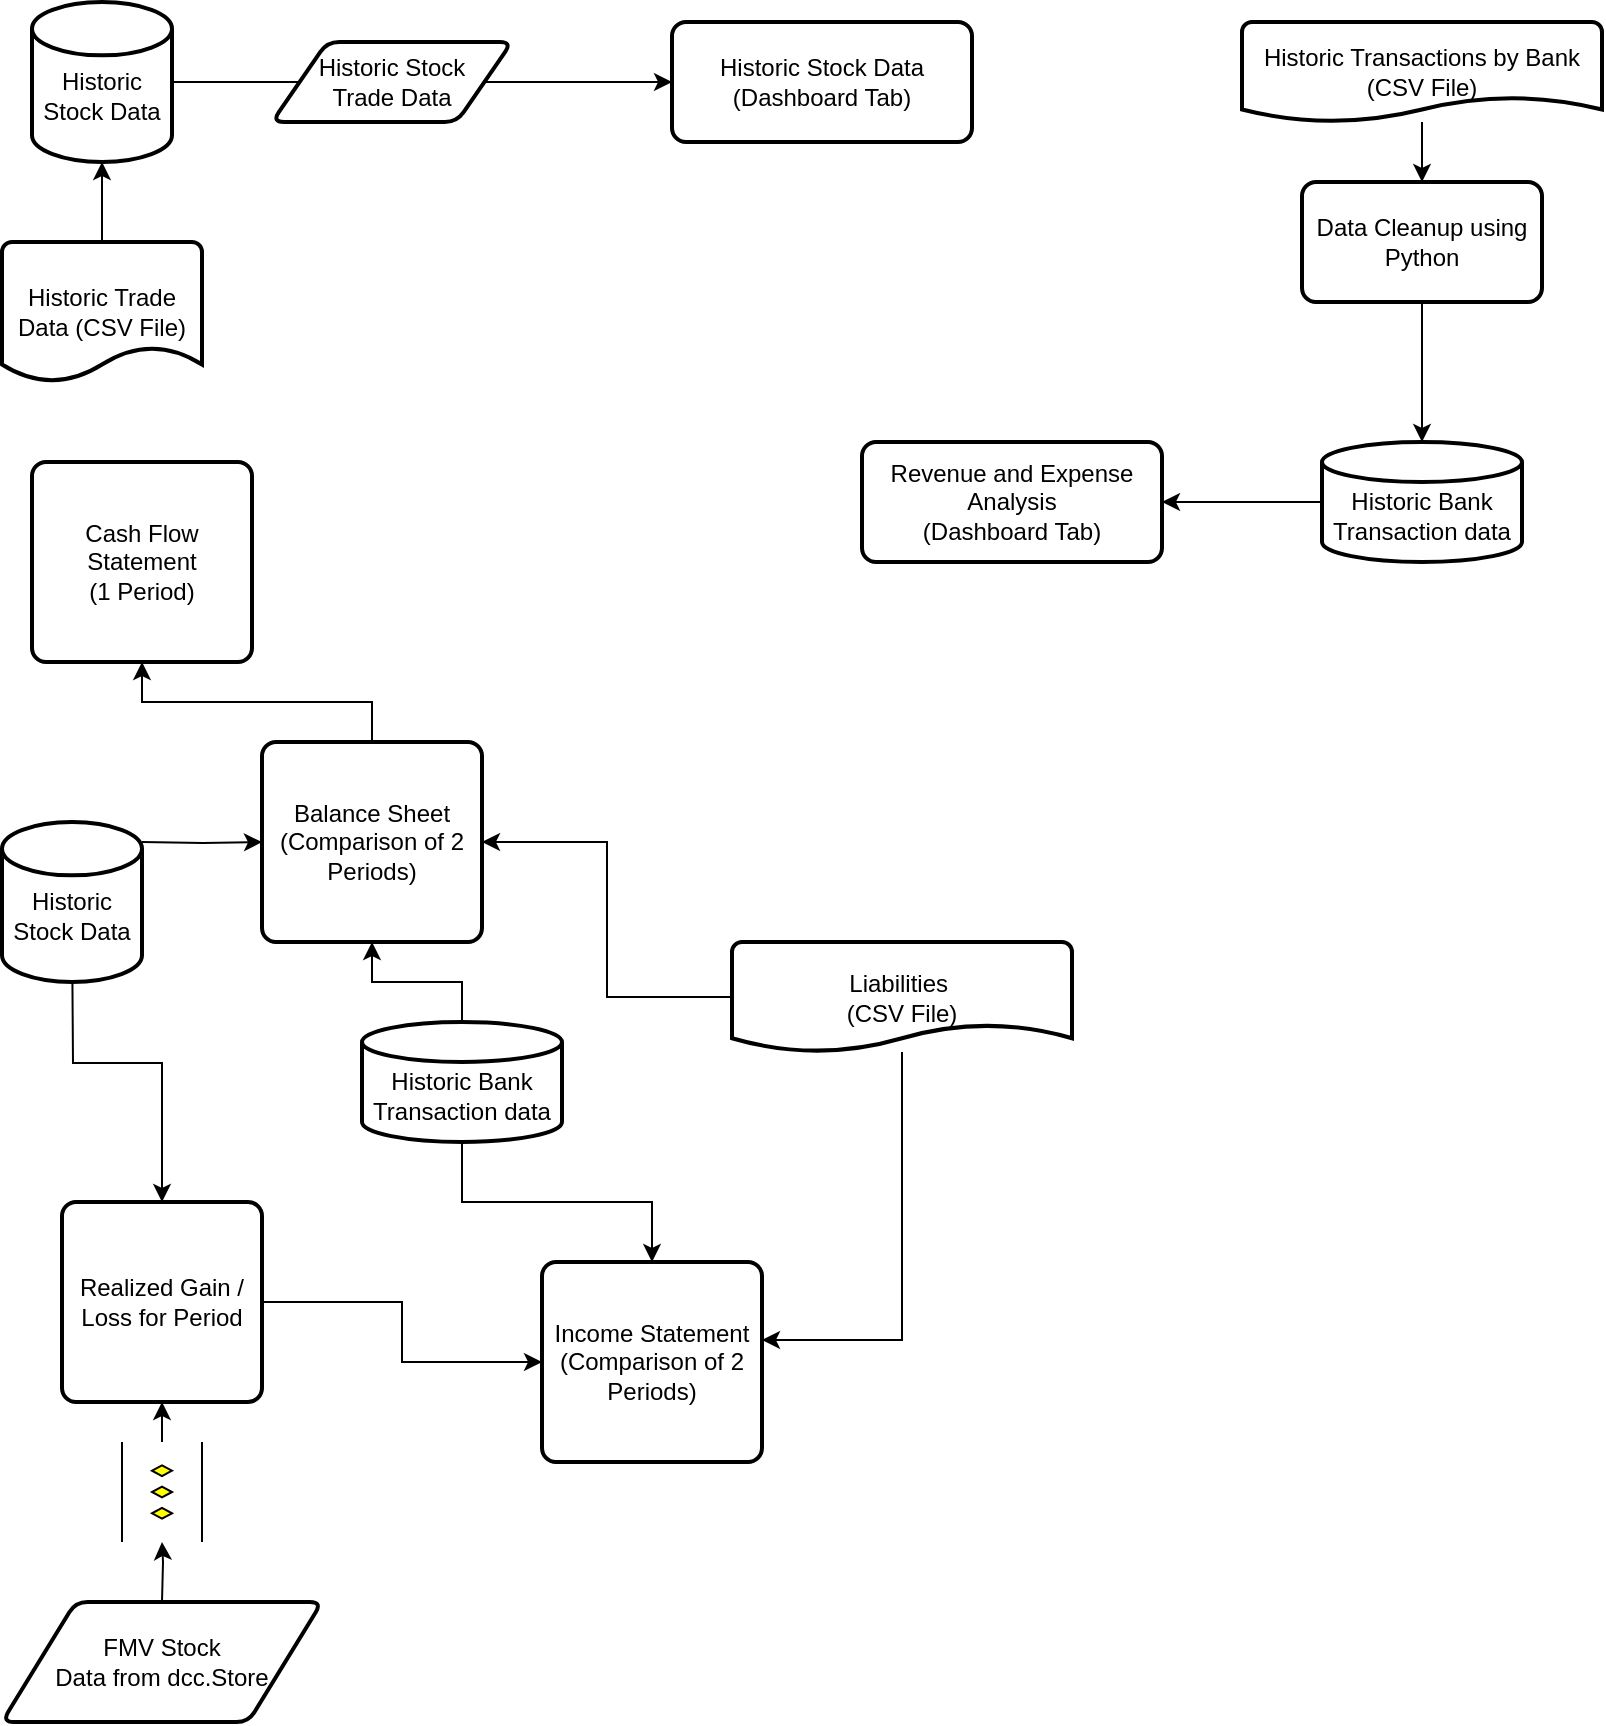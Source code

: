 <mxfile version="17.4.6" type="github"><diagram id="xFx6Px6u_H3TfY7CXxxs" name="Page-1"><mxGraphModel dx="1422" dy="762" grid="1" gridSize="10" guides="1" tooltips="1" connect="1" arrows="1" fold="1" page="1" pageScale="1" pageWidth="850" pageHeight="1100" math="0" shadow="0"><root><mxCell id="0"/><mxCell id="1" parent="0"/><mxCell id="jd0tT5ah9RLl2YeVb8ul-8" style="edgeStyle=orthogonalEdgeStyle;rounded=0;orthogonalLoop=1;jettySize=auto;html=1;exitX=1;exitY=0.5;exitDx=0;exitDy=0;exitPerimeter=0;" edge="1" parent="1" source="jd0tT5ah9RLl2YeVb8ul-1"><mxGeometry relative="1" as="geometry"><mxPoint x="345" y="90" as="targetPoint"/></mxGeometry></mxCell><mxCell id="jd0tT5ah9RLl2YeVb8ul-1" value="&lt;br&gt;Historic Stock Data" style="strokeWidth=2;html=1;shape=mxgraph.flowchart.database;whiteSpace=wrap;" vertex="1" parent="1"><mxGeometry x="25" y="50" width="70" height="80" as="geometry"/></mxCell><mxCell id="jd0tT5ah9RLl2YeVb8ul-4" value="Historic Stock &lt;br&gt;Trade Data" style="shape=parallelogram;html=1;strokeWidth=2;perimeter=parallelogramPerimeter;whiteSpace=wrap;rounded=1;arcSize=12;size=0.23;" vertex="1" parent="1"><mxGeometry x="145" y="70" width="120" height="40" as="geometry"/></mxCell><mxCell id="jd0tT5ah9RLl2YeVb8ul-9" value="Historic Stock Data&lt;br&gt;(Dashboard Tab)" style="rounded=1;whiteSpace=wrap;html=1;absoluteArcSize=1;arcSize=14;strokeWidth=2;" vertex="1" parent="1"><mxGeometry x="345" y="60" width="150" height="60" as="geometry"/></mxCell><mxCell id="jd0tT5ah9RLl2YeVb8ul-11" style="edgeStyle=orthogonalEdgeStyle;rounded=0;orthogonalLoop=1;jettySize=auto;html=1;entryX=0.5;entryY=1;entryDx=0;entryDy=0;entryPerimeter=0;" edge="1" parent="1" source="jd0tT5ah9RLl2YeVb8ul-10" target="jd0tT5ah9RLl2YeVb8ul-1"><mxGeometry relative="1" as="geometry"/></mxCell><mxCell id="jd0tT5ah9RLl2YeVb8ul-10" value="Historic Trade Data (CSV File)" style="strokeWidth=2;html=1;shape=mxgraph.flowchart.document2;whiteSpace=wrap;size=0.25;" vertex="1" parent="1"><mxGeometry x="10" y="170" width="100" height="70" as="geometry"/></mxCell><mxCell id="jd0tT5ah9RLl2YeVb8ul-18" style="edgeStyle=orthogonalEdgeStyle;rounded=0;orthogonalLoop=1;jettySize=auto;html=1;entryX=1;entryY=0.5;entryDx=0;entryDy=0;" edge="1" parent="1" source="jd0tT5ah9RLl2YeVb8ul-12" target="jd0tT5ah9RLl2YeVb8ul-17"><mxGeometry relative="1" as="geometry"/></mxCell><mxCell id="jd0tT5ah9RLl2YeVb8ul-12" value="&lt;br&gt;Historic Bank Transaction data" style="strokeWidth=2;html=1;shape=mxgraph.flowchart.database;whiteSpace=wrap;" vertex="1" parent="1"><mxGeometry x="670" y="270" width="100" height="60" as="geometry"/></mxCell><mxCell id="jd0tT5ah9RLl2YeVb8ul-15" value="" style="edgeStyle=orthogonalEdgeStyle;rounded=0;orthogonalLoop=1;jettySize=auto;html=1;" edge="1" parent="1" source="jd0tT5ah9RLl2YeVb8ul-13" target="jd0tT5ah9RLl2YeVb8ul-14"><mxGeometry relative="1" as="geometry"/></mxCell><mxCell id="jd0tT5ah9RLl2YeVb8ul-13" value="Historic Transactions by Bank (CSV File)" style="strokeWidth=2;html=1;shape=mxgraph.flowchart.document2;whiteSpace=wrap;size=0.25;" vertex="1" parent="1"><mxGeometry x="630" y="60" width="180" height="50" as="geometry"/></mxCell><mxCell id="jd0tT5ah9RLl2YeVb8ul-16" style="edgeStyle=orthogonalEdgeStyle;rounded=0;orthogonalLoop=1;jettySize=auto;html=1;entryX=0.5;entryY=0;entryDx=0;entryDy=0;entryPerimeter=0;" edge="1" parent="1" source="jd0tT5ah9RLl2YeVb8ul-14" target="jd0tT5ah9RLl2YeVb8ul-12"><mxGeometry relative="1" as="geometry"/></mxCell><mxCell id="jd0tT5ah9RLl2YeVb8ul-14" value="Data Cleanup using Python" style="rounded=1;whiteSpace=wrap;html=1;absoluteArcSize=1;arcSize=14;strokeWidth=2;" vertex="1" parent="1"><mxGeometry x="660" y="140" width="120" height="60" as="geometry"/></mxCell><mxCell id="jd0tT5ah9RLl2YeVb8ul-17" value="Revenue and Expense Analysis&lt;br&gt;(Dashboard Tab)" style="rounded=1;whiteSpace=wrap;html=1;absoluteArcSize=1;arcSize=14;strokeWidth=2;" vertex="1" parent="1"><mxGeometry x="440" y="270" width="150" height="60" as="geometry"/></mxCell><mxCell id="jd0tT5ah9RLl2YeVb8ul-22" style="edgeStyle=orthogonalEdgeStyle;rounded=0;orthogonalLoop=1;jettySize=auto;html=1;entryX=0.5;entryY=0;entryDx=0;entryDy=0;" edge="1" parent="1" target="jd0tT5ah9RLl2YeVb8ul-30"><mxGeometry relative="1" as="geometry"><mxPoint x="120" y="500" as="targetPoint"/><mxPoint x="45" y="510" as="sourcePoint"/></mxGeometry></mxCell><mxCell id="jd0tT5ah9RLl2YeVb8ul-37" style="edgeStyle=orthogonalEdgeStyle;rounded=0;orthogonalLoop=1;jettySize=auto;html=1;entryX=0;entryY=0.5;entryDx=0;entryDy=0;" edge="1" parent="1" target="jd0tT5ah9RLl2YeVb8ul-36"><mxGeometry relative="1" as="geometry"><mxPoint x="125" y="470" as="targetPoint"/><mxPoint x="80" y="470" as="sourcePoint"/></mxGeometry></mxCell><mxCell id="jd0tT5ah9RLl2YeVb8ul-19" value="&lt;br&gt;Historic Stock Data" style="strokeWidth=2;html=1;shape=mxgraph.flowchart.database;whiteSpace=wrap;" vertex="1" parent="1"><mxGeometry x="10" y="460" width="70" height="80" as="geometry"/></mxCell><mxCell id="jd0tT5ah9RLl2YeVb8ul-35" style="edgeStyle=orthogonalEdgeStyle;rounded=0;orthogonalLoop=1;jettySize=auto;html=1;entryX=0.5;entryY=0;entryDx=0;entryDy=0;" edge="1" parent="1" source="jd0tT5ah9RLl2YeVb8ul-20" target="jd0tT5ah9RLl2YeVb8ul-33"><mxGeometry relative="1" as="geometry"/></mxCell><mxCell id="jd0tT5ah9RLl2YeVb8ul-38" style="edgeStyle=orthogonalEdgeStyle;rounded=0;orthogonalLoop=1;jettySize=auto;html=1;entryX=0.5;entryY=1;entryDx=0;entryDy=0;" edge="1" parent="1" source="jd0tT5ah9RLl2YeVb8ul-20" target="jd0tT5ah9RLl2YeVb8ul-36"><mxGeometry relative="1" as="geometry"/></mxCell><mxCell id="jd0tT5ah9RLl2YeVb8ul-20" value="&lt;br&gt;Historic Bank Transaction data" style="strokeWidth=2;html=1;shape=mxgraph.flowchart.database;whiteSpace=wrap;" vertex="1" parent="1"><mxGeometry x="190" y="560" width="100" height="60" as="geometry"/></mxCell><mxCell id="jd0tT5ah9RLl2YeVb8ul-24" style="edgeStyle=orthogonalEdgeStyle;rounded=0;orthogonalLoop=1;jettySize=auto;html=1;entryX=1;entryY=0.39;entryDx=0;entryDy=0;entryPerimeter=0;" edge="1" parent="1" source="jd0tT5ah9RLl2YeVb8ul-21" target="jd0tT5ah9RLl2YeVb8ul-33"><mxGeometry relative="1" as="geometry"><mxPoint x="450" y="570" as="targetPoint"/></mxGeometry></mxCell><mxCell id="jd0tT5ah9RLl2YeVb8ul-39" style="edgeStyle=orthogonalEdgeStyle;rounded=0;orthogonalLoop=1;jettySize=auto;html=1;entryX=1;entryY=0.5;entryDx=0;entryDy=0;" edge="1" parent="1" source="jd0tT5ah9RLl2YeVb8ul-21" target="jd0tT5ah9RLl2YeVb8ul-36"><mxGeometry relative="1" as="geometry"/></mxCell><mxCell id="jd0tT5ah9RLl2YeVb8ul-21" value="Liabilities&amp;nbsp;&lt;br&gt;(CSV File)" style="strokeWidth=2;html=1;shape=mxgraph.flowchart.document2;whiteSpace=wrap;size=0.25;" vertex="1" parent="1"><mxGeometry x="375" y="520" width="170" height="55" as="geometry"/></mxCell><mxCell id="jd0tT5ah9RLl2YeVb8ul-46" style="edgeStyle=orthogonalEdgeStyle;rounded=0;orthogonalLoop=1;jettySize=auto;html=1;" edge="1" parent="1" target="jd0tT5ah9RLl2YeVb8ul-44"><mxGeometry relative="1" as="geometry"><mxPoint x="90" y="850" as="sourcePoint"/></mxGeometry></mxCell><mxCell id="jd0tT5ah9RLl2YeVb8ul-27" value="FMV Stock &lt;br&gt;Data from dcc.Store" style="shape=parallelogram;html=1;strokeWidth=2;perimeter=parallelogramPerimeter;whiteSpace=wrap;rounded=1;arcSize=12;size=0.23;" vertex="1" parent="1"><mxGeometry x="10" y="850" width="160" height="60" as="geometry"/></mxCell><mxCell id="jd0tT5ah9RLl2YeVb8ul-32" style="edgeStyle=orthogonalEdgeStyle;rounded=0;orthogonalLoop=1;jettySize=auto;html=1;entryX=0;entryY=0.5;entryDx=0;entryDy=0;" edge="1" parent="1" source="jd0tT5ah9RLl2YeVb8ul-30" target="jd0tT5ah9RLl2YeVb8ul-33"><mxGeometry relative="1" as="geometry"><mxPoint x="220" y="590" as="targetPoint"/></mxGeometry></mxCell><mxCell id="jd0tT5ah9RLl2YeVb8ul-30" value="Realized Gain / Loss for Period" style="rounded=1;whiteSpace=wrap;html=1;absoluteArcSize=1;arcSize=14;strokeWidth=2;" vertex="1" parent="1"><mxGeometry x="40" y="650" width="100" height="100" as="geometry"/></mxCell><mxCell id="jd0tT5ah9RLl2YeVb8ul-33" value="Income Statement&lt;br&gt;(Comparison of 2 Periods)" style="rounded=1;whiteSpace=wrap;html=1;absoluteArcSize=1;arcSize=14;strokeWidth=2;" vertex="1" parent="1"><mxGeometry x="280" y="680" width="110" height="100" as="geometry"/></mxCell><mxCell id="jd0tT5ah9RLl2YeVb8ul-43" style="edgeStyle=orthogonalEdgeStyle;rounded=0;orthogonalLoop=1;jettySize=auto;html=1;exitX=0.5;exitY=0;exitDx=0;exitDy=0;entryX=0.5;entryY=1;entryDx=0;entryDy=0;" edge="1" parent="1" source="jd0tT5ah9RLl2YeVb8ul-36" target="jd0tT5ah9RLl2YeVb8ul-41"><mxGeometry relative="1" as="geometry"/></mxCell><mxCell id="jd0tT5ah9RLl2YeVb8ul-36" value="Balance Sheet (Comparison of 2 Periods)" style="rounded=1;whiteSpace=wrap;html=1;absoluteArcSize=1;arcSize=14;strokeWidth=2;" vertex="1" parent="1"><mxGeometry x="140" y="420" width="110" height="100" as="geometry"/></mxCell><mxCell id="jd0tT5ah9RLl2YeVb8ul-41" value="Cash Flow Statement&lt;br&gt;(1 Period)" style="rounded=1;whiteSpace=wrap;html=1;absoluteArcSize=1;arcSize=14;strokeWidth=2;" vertex="1" parent="1"><mxGeometry x="25" y="280" width="110" height="100" as="geometry"/></mxCell><mxCell id="jd0tT5ah9RLl2YeVb8ul-45" style="edgeStyle=orthogonalEdgeStyle;rounded=0;orthogonalLoop=1;jettySize=auto;html=1;entryX=0.5;entryY=1;entryDx=0;entryDy=0;" edge="1" parent="1" source="jd0tT5ah9RLl2YeVb8ul-44" target="jd0tT5ah9RLl2YeVb8ul-30"><mxGeometry relative="1" as="geometry"/></mxCell><mxCell id="jd0tT5ah9RLl2YeVb8ul-44" value="" style="verticalLabelPosition=bottom;verticalAlign=top;html=1;shape=mxgraph.flowchart.parallel_mode;pointerEvents=1;direction=south;" vertex="1" parent="1"><mxGeometry x="70" y="770" width="40" height="50" as="geometry"/></mxCell></root></mxGraphModel></diagram></mxfile>